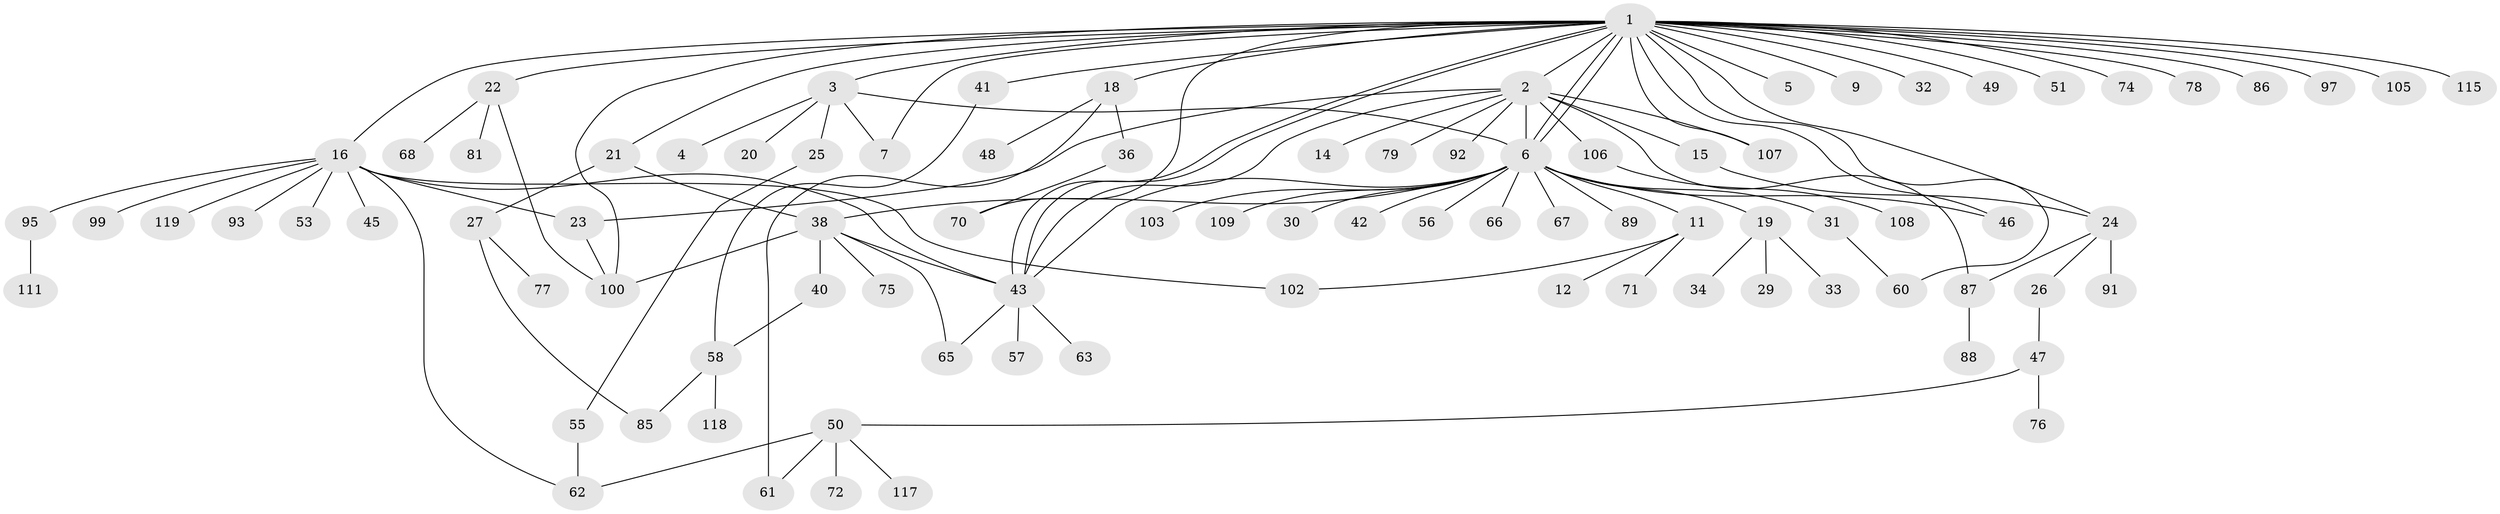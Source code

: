 // Generated by graph-tools (version 1.1) at 2025/51/02/27/25 19:51:55]
// undirected, 89 vertices, 115 edges
graph export_dot {
graph [start="1"]
  node [color=gray90,style=filled];
  1 [super="+10"];
  2 [super="+13"];
  3 [super="+80"];
  4;
  5 [super="+83"];
  6 [super="+8"];
  7;
  9;
  11 [super="+28"];
  12 [super="+69"];
  14 [super="+44"];
  15 [super="+114"];
  16 [super="+17"];
  18 [super="+120"];
  19 [super="+73"];
  20 [super="+35"];
  21 [super="+116"];
  22 [super="+52"];
  23 [super="+39"];
  24 [super="+101"];
  25;
  26;
  27 [super="+37"];
  29;
  30;
  31;
  32;
  33;
  34;
  36;
  38 [super="+64"];
  40;
  41 [super="+82"];
  42;
  43 [super="+54"];
  45;
  46;
  47;
  48 [super="+96"];
  49;
  50 [super="+90"];
  51 [super="+112"];
  53 [super="+110"];
  55;
  56 [super="+59"];
  57;
  58;
  60;
  61 [super="+104"];
  62 [super="+113"];
  63;
  65 [super="+98"];
  66;
  67;
  68 [super="+84"];
  70;
  71;
  72;
  74;
  75;
  76;
  77;
  78;
  79;
  81;
  85;
  86;
  87 [super="+94"];
  88;
  89;
  91;
  92;
  93;
  95;
  97;
  99;
  100;
  102;
  103;
  105;
  106;
  107;
  108;
  109;
  111;
  115;
  117;
  118;
  119;
  1 -- 2;
  1 -- 3;
  1 -- 5;
  1 -- 6;
  1 -- 6;
  1 -- 9;
  1 -- 16;
  1 -- 18;
  1 -- 21;
  1 -- 22;
  1 -- 24;
  1 -- 32;
  1 -- 43;
  1 -- 43;
  1 -- 46;
  1 -- 49;
  1 -- 51;
  1 -- 60;
  1 -- 70;
  1 -- 74;
  1 -- 78;
  1 -- 86;
  1 -- 97;
  1 -- 100;
  1 -- 105;
  1 -- 107;
  1 -- 115;
  1 -- 41;
  1 -- 7;
  2 -- 14;
  2 -- 23;
  2 -- 43;
  2 -- 79;
  2 -- 92;
  2 -- 106;
  2 -- 6;
  2 -- 107;
  2 -- 15;
  2 -- 87 [weight=2];
  3 -- 4;
  3 -- 7;
  3 -- 20;
  3 -- 25;
  3 -- 6;
  6 -- 11;
  6 -- 19;
  6 -- 30;
  6 -- 31;
  6 -- 38;
  6 -- 43;
  6 -- 56;
  6 -- 89;
  6 -- 109;
  6 -- 66;
  6 -- 67;
  6 -- 103;
  6 -- 42;
  6 -- 46;
  11 -- 12;
  11 -- 71;
  11 -- 102;
  15 -- 24;
  16 -- 23;
  16 -- 45;
  16 -- 53;
  16 -- 62;
  16 -- 93;
  16 -- 95;
  16 -- 99;
  16 -- 102;
  16 -- 119;
  16 -- 43;
  18 -- 36;
  18 -- 48;
  18 -- 61;
  19 -- 29;
  19 -- 33;
  19 -- 34;
  21 -- 27;
  21 -- 38;
  22 -- 81;
  22 -- 100;
  22 -- 68;
  23 -- 100;
  24 -- 26;
  24 -- 87;
  24 -- 91;
  25 -- 55;
  26 -- 47;
  27 -- 85;
  27 -- 77;
  31 -- 60;
  36 -- 70;
  38 -- 40;
  38 -- 75;
  38 -- 100;
  38 -- 65;
  38 -- 43;
  40 -- 58;
  41 -- 58;
  43 -- 57;
  43 -- 63;
  43 -- 65;
  47 -- 50;
  47 -- 76;
  50 -- 72;
  50 -- 117;
  50 -- 61;
  50 -- 62;
  55 -- 62;
  58 -- 85;
  58 -- 118;
  87 -- 88;
  95 -- 111;
  106 -- 108;
}
